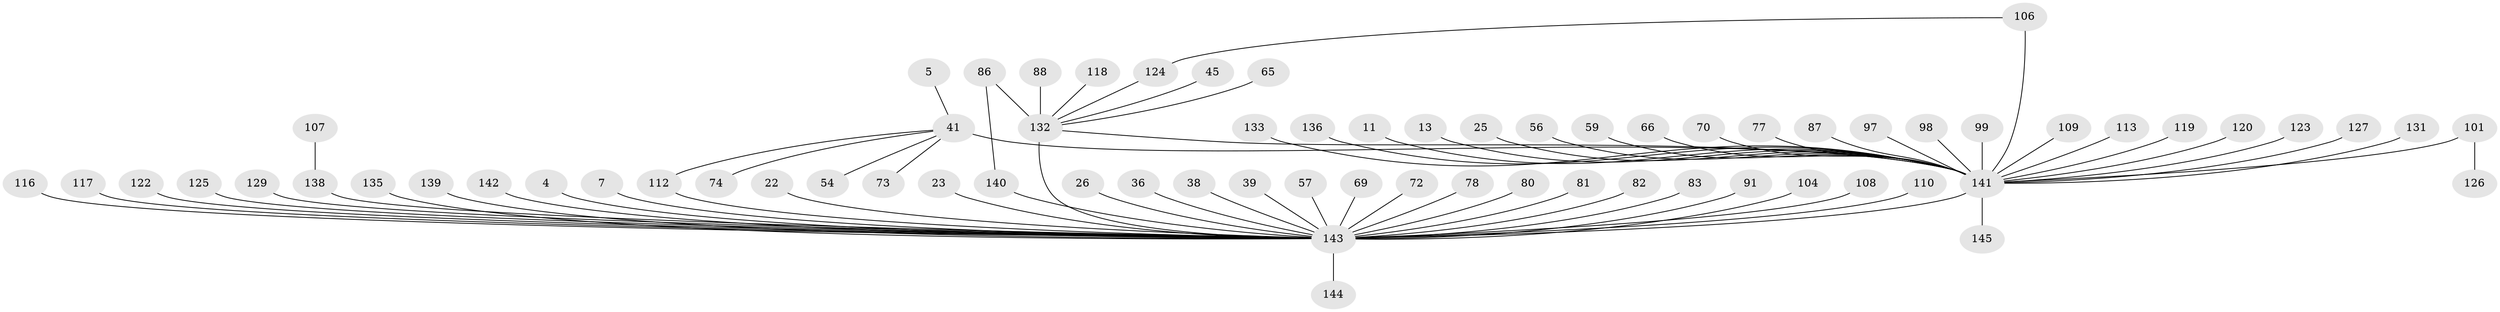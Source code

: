 // original degree distribution, {17: 0.006896551724137931, 11: 0.006896551724137931, 45: 0.006896551724137931, 1: 0.496551724137931, 6: 0.027586206896551724, 20: 0.006896551724137931, 5: 0.041379310344827586, 13: 0.006896551724137931, 10: 0.006896551724137931, 2: 0.19310344827586207, 4: 0.041379310344827586, 7: 0.013793103448275862, 9: 0.006896551724137931, 3: 0.1310344827586207, 8: 0.006896551724137931}
// Generated by graph-tools (version 1.1) at 2025/47/03/09/25 04:47:20]
// undirected, 72 vertices, 75 edges
graph export_dot {
graph [start="1"]
  node [color=gray90,style=filled];
  4;
  5;
  7;
  11;
  13;
  22;
  23;
  25;
  26;
  36;
  38;
  39;
  41 [super="+2"];
  45;
  54;
  56;
  57;
  59;
  65;
  66;
  69;
  70;
  72 [super="+60"];
  73;
  74 [super="+14"];
  77 [super="+44"];
  78;
  80;
  81;
  82;
  83 [super="+53"];
  86 [super="+71"];
  87;
  88;
  91;
  97;
  98;
  99;
  101;
  104 [super="+51"];
  106 [super="+33+94"];
  107 [super="+35"];
  108;
  109;
  110 [super="+67"];
  112;
  113;
  116;
  117;
  118;
  119;
  120 [super="+18"];
  122;
  123 [super="+115"];
  124;
  125;
  126;
  127;
  129;
  131;
  132 [super="+42+111+114+20"];
  133;
  135;
  136;
  138 [super="+58+93"];
  139;
  140 [super="+48"];
  141 [super="+55+121+90"];
  142;
  143 [super="+137+102+128+134"];
  144 [super="+92+103"];
  145 [super="+79"];
  4 -- 143;
  5 -- 41;
  7 -- 143;
  11 -- 141;
  13 -- 141;
  22 -- 143;
  23 -- 143;
  25 -- 141;
  26 -- 143;
  36 -- 143;
  38 -- 143;
  39 -- 143;
  41 -- 73;
  41 -- 112;
  41 -- 54;
  41 -- 141 [weight=7];
  41 -- 74;
  45 -- 132;
  56 -- 141;
  57 -- 143;
  59 -- 141;
  65 -- 132;
  66 -- 141 [weight=3];
  69 -- 143;
  70 -- 141 [weight=2];
  72 -- 143;
  77 -- 141;
  78 -- 143;
  80 -- 143;
  81 -- 143;
  82 -- 143;
  83 -- 143;
  86 -- 132;
  86 -- 140;
  87 -- 141;
  88 -- 132;
  91 -- 143;
  97 -- 141;
  98 -- 141;
  99 -- 141;
  101 -- 126;
  101 -- 141 [weight=5];
  104 -- 143;
  106 -- 124;
  106 -- 141 [weight=3];
  107 -- 138;
  108 -- 143;
  109 -- 141;
  110 -- 143;
  112 -- 143;
  113 -- 141;
  116 -- 143;
  117 -- 143;
  118 -- 132;
  119 -- 141;
  120 -- 141;
  122 -- 143;
  123 -- 141;
  124 -- 132;
  125 -- 143;
  127 -- 141;
  129 -- 143;
  131 -- 141;
  132 -- 143 [weight=8];
  132 -- 141 [weight=4];
  133 -- 141;
  135 -- 143;
  136 -- 141;
  138 -- 143 [weight=3];
  139 -- 143;
  140 -- 143 [weight=3];
  141 -- 143 [weight=21];
  141 -- 145;
  142 -- 143;
  143 -- 144;
}
